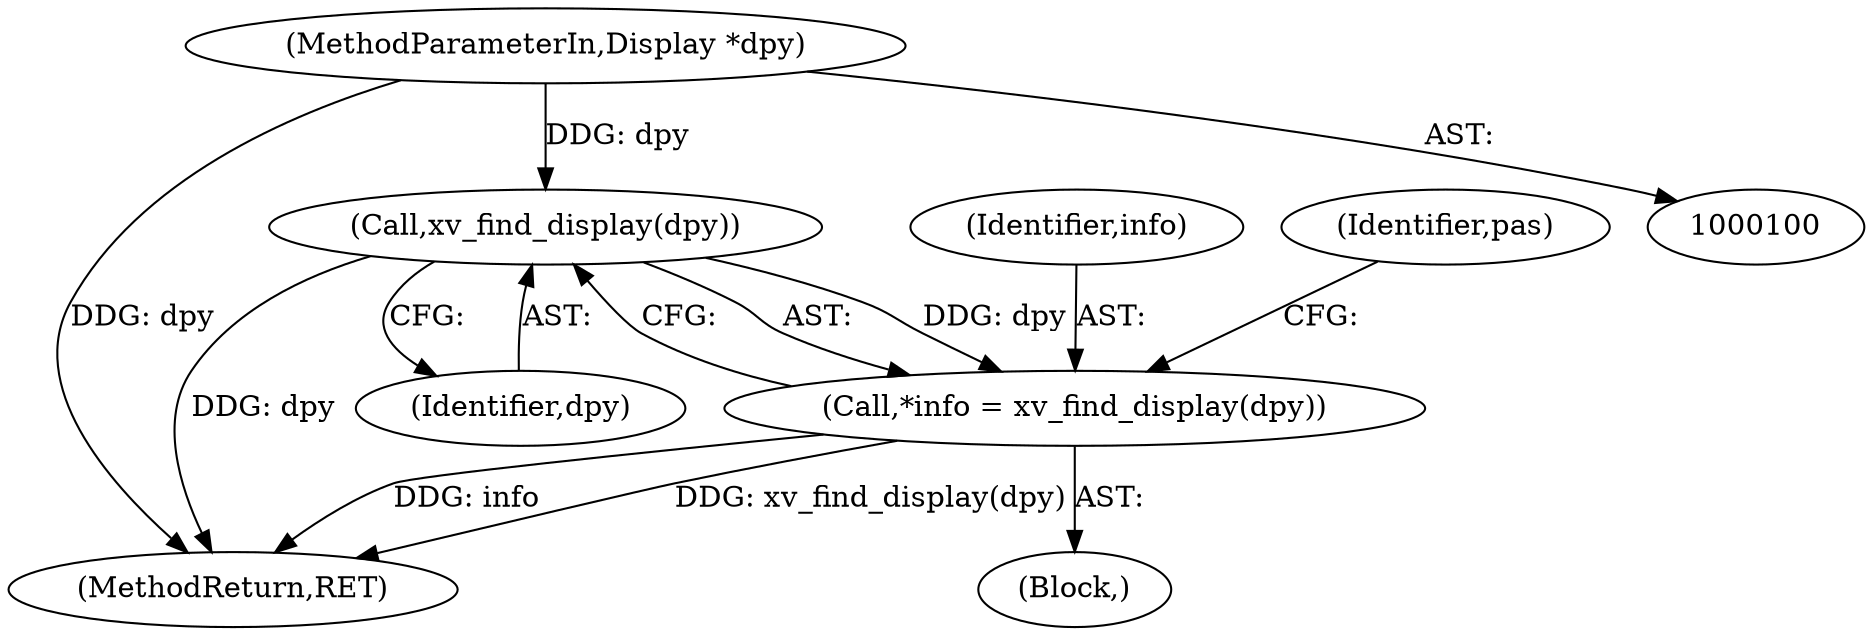 digraph "0_libXv_d9da580b46a28ab497de2e94fdc7b9ff953dab17@pointer" {
"1000101" [label="(MethodParameterIn,Display *dpy)"];
"1000109" [label="(Call,xv_find_display(dpy))"];
"1000107" [label="(Call,*info = xv_find_display(dpy))"];
"1000107" [label="(Call,*info = xv_find_display(dpy))"];
"1000108" [label="(Identifier,info)"];
"1000120" [label="(Identifier,pas)"];
"1000110" [label="(Identifier,dpy)"];
"1000109" [label="(Call,xv_find_display(dpy))"];
"1000133" [label="(MethodReturn,RET)"];
"1000101" [label="(MethodParameterIn,Display *dpy)"];
"1000105" [label="(Block,)"];
"1000101" -> "1000100"  [label="AST: "];
"1000101" -> "1000133"  [label="DDG: dpy"];
"1000101" -> "1000109"  [label="DDG: dpy"];
"1000109" -> "1000107"  [label="AST: "];
"1000109" -> "1000110"  [label="CFG: "];
"1000110" -> "1000109"  [label="AST: "];
"1000107" -> "1000109"  [label="CFG: "];
"1000109" -> "1000133"  [label="DDG: dpy"];
"1000109" -> "1000107"  [label="DDG: dpy"];
"1000107" -> "1000105"  [label="AST: "];
"1000108" -> "1000107"  [label="AST: "];
"1000120" -> "1000107"  [label="CFG: "];
"1000107" -> "1000133"  [label="DDG: info"];
"1000107" -> "1000133"  [label="DDG: xv_find_display(dpy)"];
}
